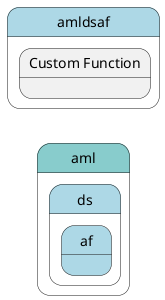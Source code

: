 @startuml
left to right direction


state "aml" as aml #88cccc {
state "ds" as amlds #lightblue {
state "af" as amldsaf #lightblue {
}
}
}


state "amldsaf" as pstatename #lightblue {
    state "Custom Function" as affunction {
    }
}





@enduml
